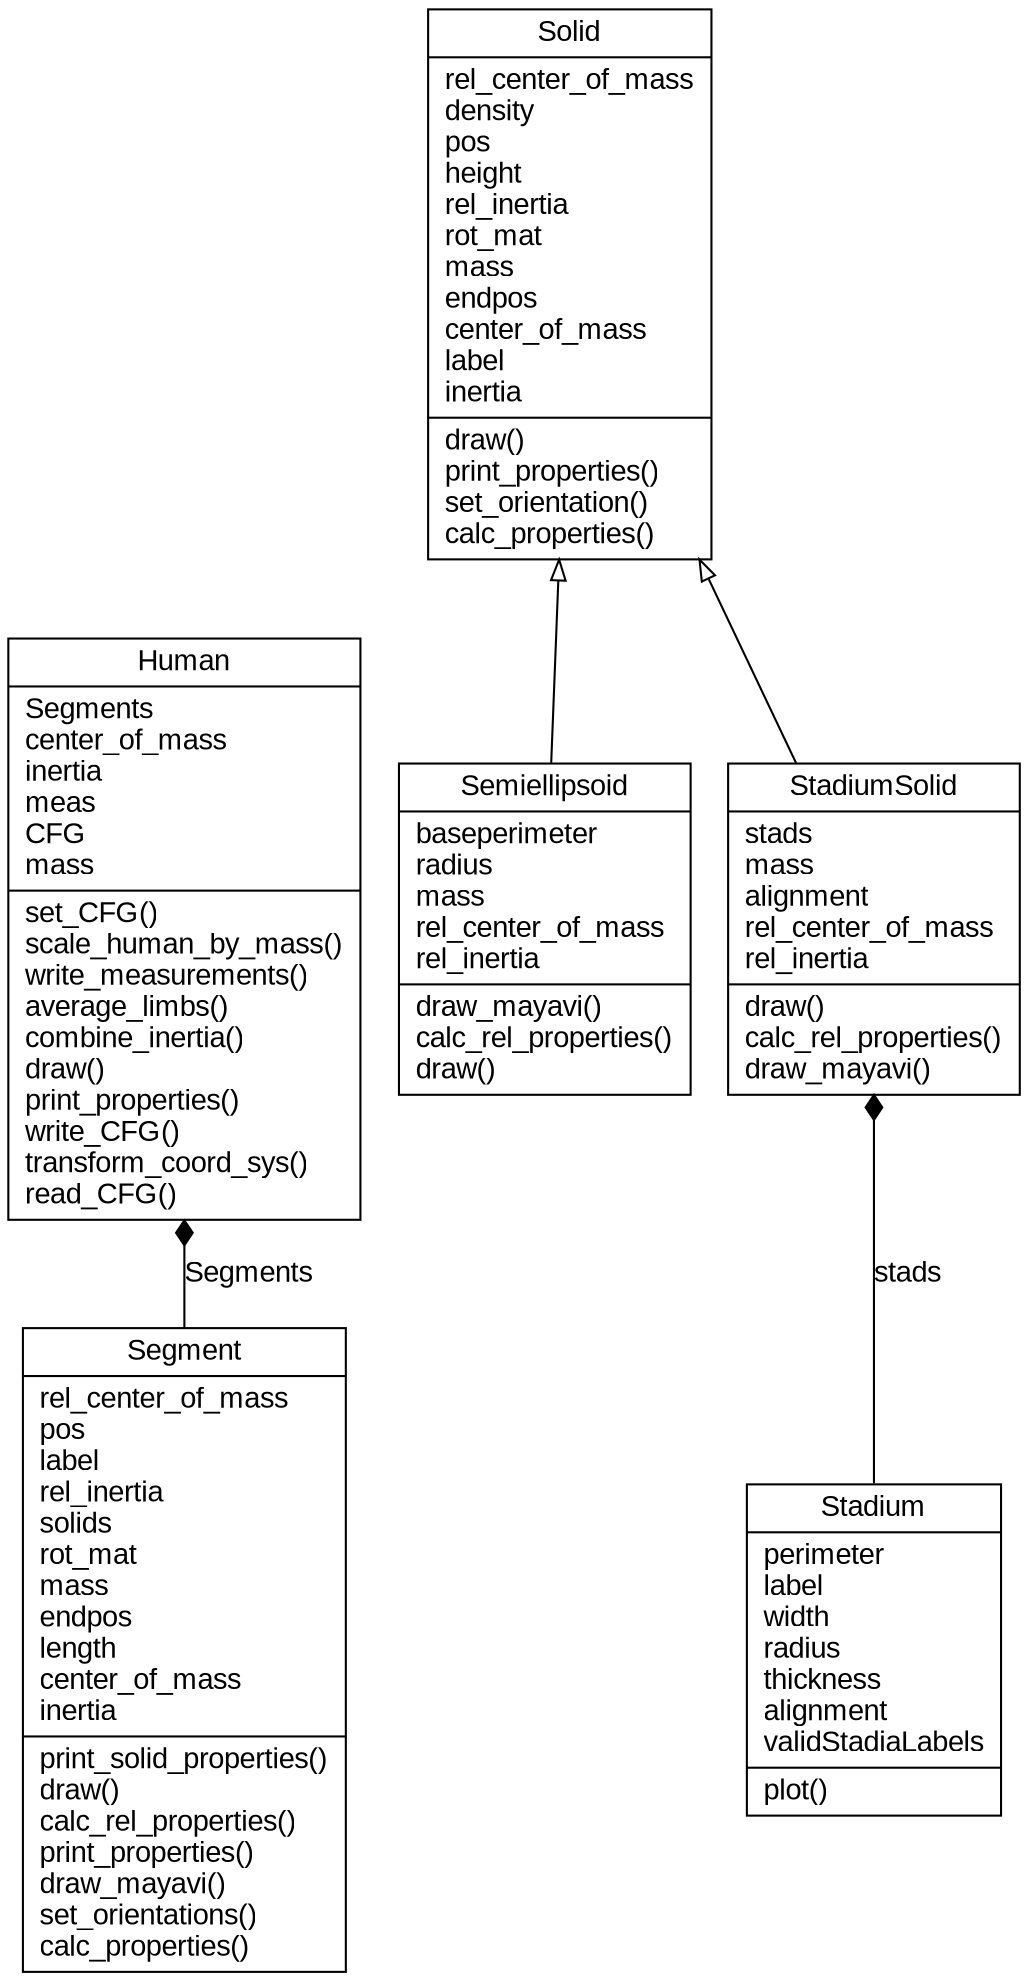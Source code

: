 digraph "classes_No_Name" {
    node [fontname=Arial];
    edge [fontname=Arial];
charset="utf-8"
rankdir=BT
"14" [shape="record", label="{Segment|rel_center_of_mass\lpos\llabel\lrel_inertia\lsolids\lrot_mat\lmass\lendpos\llength\lcenter_of_mass\linertia\l|print_solid_properties()\ldraw()\lcalc_rel_properties()\lprint_properties()\ldraw_mayavi()\lset_orientations()\lcalc_properties()\l}"];
"16" [shape="record", label="{Human|Segments\lcenter_of_mass\linertia\lmeas\lCFG\lmass\l|set_CFG()\lscale_human_by_mass()\lwrite_measurements()\laverage_limbs()\lcombine_inertia()\ldraw()\lprint_properties()\lwrite_CFG()\ltransform_coord_sys()\lread_CFG()\l}"];
"20" [shape="record", label="{StadiumSolid|stads\lmass\lalignment\lrel_center_of_mass\lrel_inertia\l|draw()\lcalc_rel_properties()\ldraw_mayavi()\l}"];
"21" [shape="record", label="{Solid|rel_center_of_mass\ldensity\lpos\lheight\lrel_inertia\lrot_mat\lmass\lendpos\lcenter_of_mass\llabel\linertia\l|draw()\lprint_properties()\lset_orientation()\lcalc_properties()\l}"];
"22" [shape="record", label="{Stadium|perimeter\llabel\lwidth\lradius\lthickness\lalignment\lvalidStadiaLabels\l|plot()\l}"];
"23" [shape="record", label="{Semiellipsoid|baseperimeter\lradius\lmass\lrel_center_of_mass\lrel_inertia\l|draw_mayavi()\lcalc_rel_properties()\ldraw()\l}"];
"20" -> "21" [arrowtail="none", arrowhead="empty"];
"23" -> "21" [arrowtail="none", arrowhead="empty"];
"14" -> "16" [arrowhead="diamond", style="solid", arrowtail="none", fontcolor="black", label="Segments"];
"22" -> "20" [arrowhead="diamond", style="solid", arrowtail="none", fontcolor="black", label="stads"];
}
